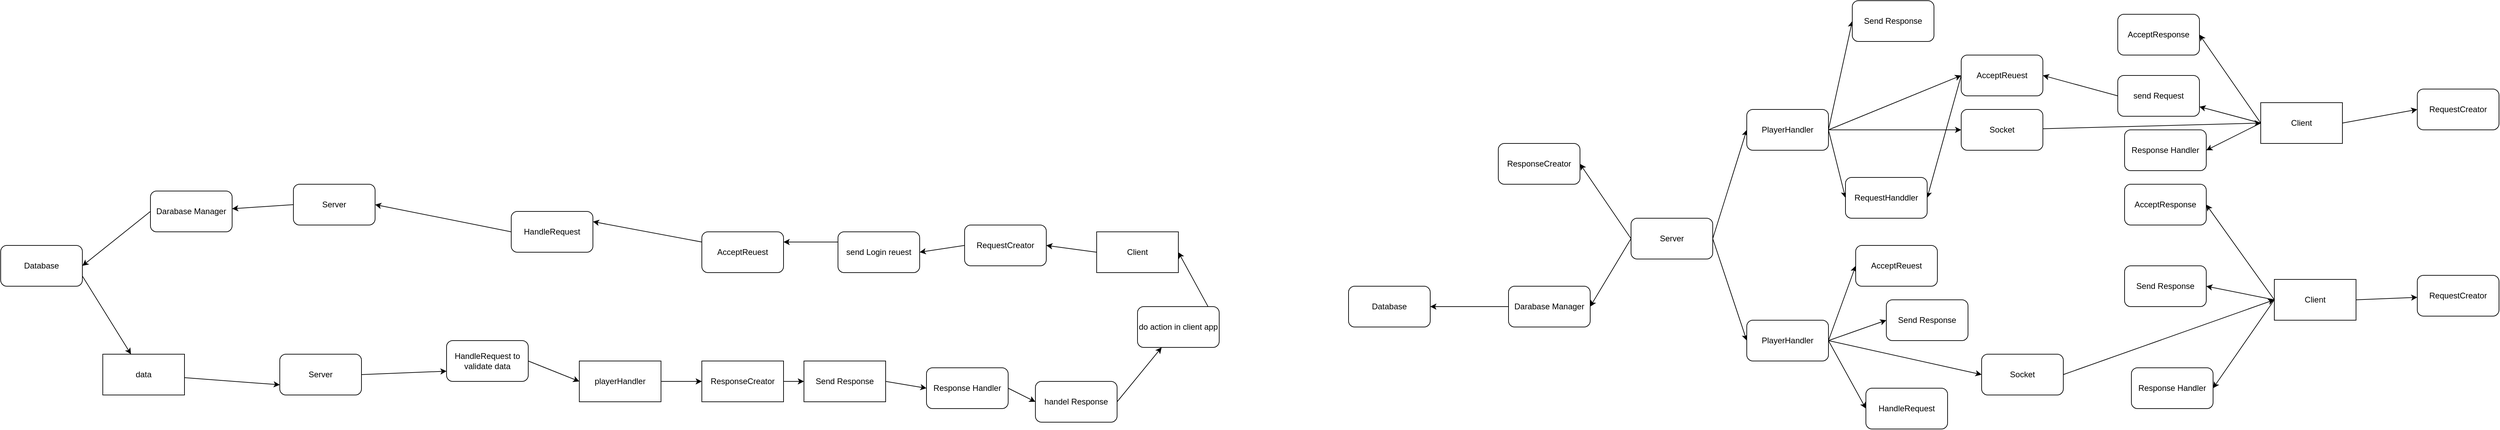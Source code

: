 <mxfile version="15.4.0" type="device"><diagram id="LMUKFBGIwl95WHuYoS4z" name="Page-1"><mxGraphModel dx="5182" dy="1628" grid="1" gridSize="10" guides="1" tooltips="1" connect="1" arrows="1" fold="1" page="1" pageScale="1" pageWidth="1169" pageHeight="827" math="0" shadow="0"><root><mxCell id="0"/><mxCell id="1" parent="0"/><mxCell id="Tz8xTDUcJ7l2oxSUNc0j-4" style="edgeStyle=orthogonalEdgeStyle;rounded=0;orthogonalLoop=1;jettySize=auto;html=1;exitX=0;exitY=0.5;exitDx=0;exitDy=0;" edge="1" parent="1" source="Tz8xTDUcJ7l2oxSUNc0j-2" target="Tz8xTDUcJ7l2oxSUNc0j-3"><mxGeometry relative="1" as="geometry"/></mxCell><mxCell id="Tz8xTDUcJ7l2oxSUNc0j-2" value="Darabase Manager" style="rounded=1;whiteSpace=wrap;html=1;" vertex="1" parent="1"><mxGeometry x="95" y="430" width="120" height="60" as="geometry"/></mxCell><mxCell id="Tz8xTDUcJ7l2oxSUNc0j-3" value="Database" style="rounded=1;whiteSpace=wrap;html=1;" vertex="1" parent="1"><mxGeometry x="-140" y="430" width="120" height="60" as="geometry"/></mxCell><mxCell id="Tz8xTDUcJ7l2oxSUNc0j-11" style="edgeStyle=none;rounded=0;orthogonalLoop=1;jettySize=auto;html=1;exitX=0;exitY=0.5;exitDx=0;exitDy=0;entryX=1;entryY=0.5;entryDx=0;entryDy=0;" edge="1" parent="1" source="Tz8xTDUcJ7l2oxSUNc0j-5" target="Tz8xTDUcJ7l2oxSUNc0j-6"><mxGeometry relative="1" as="geometry"/></mxCell><mxCell id="Tz8xTDUcJ7l2oxSUNc0j-12" style="edgeStyle=none;rounded=0;orthogonalLoop=1;jettySize=auto;html=1;exitX=0;exitY=0.5;exitDx=0;exitDy=0;entryX=1;entryY=0.5;entryDx=0;entryDy=0;" edge="1" parent="1" source="Tz8xTDUcJ7l2oxSUNc0j-5" target="Tz8xTDUcJ7l2oxSUNc0j-7"><mxGeometry relative="1" as="geometry"/></mxCell><mxCell id="Tz8xTDUcJ7l2oxSUNc0j-40" style="edgeStyle=none;rounded=0;orthogonalLoop=1;jettySize=auto;html=1;exitX=0;exitY=0.5;exitDx=0;exitDy=0;" edge="1" parent="1" source="Tz8xTDUcJ7l2oxSUNc0j-5" target="Tz8xTDUcJ7l2oxSUNc0j-39"><mxGeometry relative="1" as="geometry"/></mxCell><mxCell id="Tz8xTDUcJ7l2oxSUNc0j-50" style="edgeStyle=none;rounded=0;orthogonalLoop=1;jettySize=auto;html=1;exitX=1;exitY=0.5;exitDx=0;exitDy=0;entryX=0;entryY=0.5;entryDx=0;entryDy=0;" edge="1" parent="1" source="Tz8xTDUcJ7l2oxSUNc0j-5" target="Tz8xTDUcJ7l2oxSUNc0j-49"><mxGeometry relative="1" as="geometry"/></mxCell><mxCell id="Tz8xTDUcJ7l2oxSUNc0j-5" value="Client&lt;br&gt;" style="rounded=0;whiteSpace=wrap;html=1;" vertex="1" parent="1"><mxGeometry x="1200" y="160" width="120" height="60" as="geometry"/></mxCell><mxCell id="Tz8xTDUcJ7l2oxSUNc0j-6" value="AcceptResponse" style="rounded=1;whiteSpace=wrap;html=1;" vertex="1" parent="1"><mxGeometry x="990" y="30" width="120" height="60" as="geometry"/></mxCell><mxCell id="Tz8xTDUcJ7l2oxSUNc0j-7" value="Response Handler" style="rounded=1;whiteSpace=wrap;html=1;" vertex="1" parent="1"><mxGeometry x="1000" y="200" width="120" height="60" as="geometry"/></mxCell><mxCell id="Tz8xTDUcJ7l2oxSUNc0j-20" style="edgeStyle=none;rounded=0;orthogonalLoop=1;jettySize=auto;html=1;exitX=1;exitY=0.5;exitDx=0;exitDy=0;entryX=0;entryY=0.5;entryDx=0;entryDy=0;" edge="1" parent="1" source="Tz8xTDUcJ7l2oxSUNc0j-13" target="Tz8xTDUcJ7l2oxSUNc0j-19"><mxGeometry relative="1" as="geometry"/></mxCell><mxCell id="Tz8xTDUcJ7l2oxSUNc0j-23" style="edgeStyle=none;rounded=0;orthogonalLoop=1;jettySize=auto;html=1;exitX=0;exitY=0.5;exitDx=0;exitDy=0;entryX=1;entryY=0.5;entryDx=0;entryDy=0;" edge="1" parent="1" source="Tz8xTDUcJ7l2oxSUNc0j-13" target="Tz8xTDUcJ7l2oxSUNc0j-2"><mxGeometry relative="1" as="geometry"/></mxCell><mxCell id="Tz8xTDUcJ7l2oxSUNc0j-36" style="edgeStyle=none;rounded=0;orthogonalLoop=1;jettySize=auto;html=1;exitX=1;exitY=0.5;exitDx=0;exitDy=0;entryX=0;entryY=0.5;entryDx=0;entryDy=0;" edge="1" parent="1" source="Tz8xTDUcJ7l2oxSUNc0j-13" target="Tz8xTDUcJ7l2oxSUNc0j-33"><mxGeometry relative="1" as="geometry"/></mxCell><mxCell id="Tz8xTDUcJ7l2oxSUNc0j-55" style="edgeStyle=none;rounded=0;orthogonalLoop=1;jettySize=auto;html=1;exitX=0;exitY=0.5;exitDx=0;exitDy=0;entryX=1;entryY=0.5;entryDx=0;entryDy=0;" edge="1" parent="1" source="Tz8xTDUcJ7l2oxSUNc0j-13" target="Tz8xTDUcJ7l2oxSUNc0j-53"><mxGeometry relative="1" as="geometry"/></mxCell><mxCell id="Tz8xTDUcJ7l2oxSUNc0j-13" value="Server" style="rounded=1;whiteSpace=wrap;html=1;" vertex="1" parent="1"><mxGeometry x="275" y="330" width="120" height="60" as="geometry"/></mxCell><mxCell id="Tz8xTDUcJ7l2oxSUNc0j-14" style="edgeStyle=none;rounded=0;orthogonalLoop=1;jettySize=auto;html=1;exitX=0;exitY=0.5;exitDx=0;exitDy=0;entryX=1;entryY=0.5;entryDx=0;entryDy=0;" edge="1" parent="1" source="Tz8xTDUcJ7l2oxSUNc0j-16" target="Tz8xTDUcJ7l2oxSUNc0j-17"><mxGeometry relative="1" as="geometry"/></mxCell><mxCell id="Tz8xTDUcJ7l2oxSUNc0j-15" style="edgeStyle=none;rounded=0;orthogonalLoop=1;jettySize=auto;html=1;exitX=0;exitY=0.5;exitDx=0;exitDy=0;entryX=1;entryY=0.5;entryDx=0;entryDy=0;" edge="1" parent="1" source="Tz8xTDUcJ7l2oxSUNc0j-16" target="Tz8xTDUcJ7l2oxSUNc0j-18"><mxGeometry relative="1" as="geometry"/></mxCell><mxCell id="Tz8xTDUcJ7l2oxSUNc0j-42" style="edgeStyle=none;rounded=0;orthogonalLoop=1;jettySize=auto;html=1;exitX=0;exitY=0.5;exitDx=0;exitDy=0;entryX=1;entryY=0.5;entryDx=0;entryDy=0;" edge="1" parent="1" source="Tz8xTDUcJ7l2oxSUNc0j-16" target="Tz8xTDUcJ7l2oxSUNc0j-41"><mxGeometry relative="1" as="geometry"/></mxCell><mxCell id="Tz8xTDUcJ7l2oxSUNc0j-52" style="edgeStyle=none;rounded=0;orthogonalLoop=1;jettySize=auto;html=1;exitX=1;exitY=0.5;exitDx=0;exitDy=0;" edge="1" parent="1" source="Tz8xTDUcJ7l2oxSUNc0j-16" target="Tz8xTDUcJ7l2oxSUNc0j-51"><mxGeometry relative="1" as="geometry"/></mxCell><mxCell id="Tz8xTDUcJ7l2oxSUNc0j-16" value="Client&lt;br&gt;" style="rounded=0;whiteSpace=wrap;html=1;" vertex="1" parent="1"><mxGeometry x="1220" y="420" width="120" height="60" as="geometry"/></mxCell><mxCell id="Tz8xTDUcJ7l2oxSUNc0j-17" value="AcceptResponse" style="rounded=1;whiteSpace=wrap;html=1;" vertex="1" parent="1"><mxGeometry x="1000" y="280" width="120" height="60" as="geometry"/></mxCell><mxCell id="Tz8xTDUcJ7l2oxSUNc0j-18" value="Response Handler" style="rounded=1;whiteSpace=wrap;html=1;" vertex="1" parent="1"><mxGeometry x="1010" y="550" width="120" height="60" as="geometry"/></mxCell><mxCell id="Tz8xTDUcJ7l2oxSUNc0j-25" style="edgeStyle=none;rounded=0;orthogonalLoop=1;jettySize=auto;html=1;exitX=1;exitY=0.5;exitDx=0;exitDy=0;entryX=0;entryY=0.5;entryDx=0;entryDy=0;" edge="1" parent="1" source="Tz8xTDUcJ7l2oxSUNc0j-19" target="Tz8xTDUcJ7l2oxSUNc0j-24"><mxGeometry relative="1" as="geometry"/></mxCell><mxCell id="Tz8xTDUcJ7l2oxSUNc0j-27" style="edgeStyle=none;rounded=0;orthogonalLoop=1;jettySize=auto;html=1;exitX=1;exitY=0.5;exitDx=0;exitDy=0;entryX=0;entryY=0.5;entryDx=0;entryDy=0;" edge="1" parent="1" source="Tz8xTDUcJ7l2oxSUNc0j-19" target="Tz8xTDUcJ7l2oxSUNc0j-26"><mxGeometry relative="1" as="geometry"/></mxCell><mxCell id="Tz8xTDUcJ7l2oxSUNc0j-29" style="edgeStyle=none;rounded=0;orthogonalLoop=1;jettySize=auto;html=1;exitX=1;exitY=0.5;exitDx=0;exitDy=0;entryX=0;entryY=0.5;entryDx=0;entryDy=0;" edge="1" parent="1" source="Tz8xTDUcJ7l2oxSUNc0j-19" target="Tz8xTDUcJ7l2oxSUNc0j-28"><mxGeometry relative="1" as="geometry"/></mxCell><mxCell id="Tz8xTDUcJ7l2oxSUNc0j-44" style="edgeStyle=none;rounded=0;orthogonalLoop=1;jettySize=auto;html=1;exitX=1;exitY=0.5;exitDx=0;exitDy=0;entryX=0;entryY=0.5;entryDx=0;entryDy=0;" edge="1" parent="1" source="Tz8xTDUcJ7l2oxSUNc0j-19" target="Tz8xTDUcJ7l2oxSUNc0j-43"><mxGeometry relative="1" as="geometry"/></mxCell><mxCell id="Tz8xTDUcJ7l2oxSUNc0j-19" value="PlayerHandler" style="rounded=1;whiteSpace=wrap;html=1;" vertex="1" parent="1"><mxGeometry x="445" y="170" width="120" height="60" as="geometry"/></mxCell><mxCell id="Tz8xTDUcJ7l2oxSUNc0j-57" style="edgeStyle=none;rounded=0;orthogonalLoop=1;jettySize=auto;html=1;exitX=0;exitY=0.5;exitDx=0;exitDy=0;entryX=1;entryY=0.5;entryDx=0;entryDy=0;" edge="1" parent="1" source="Tz8xTDUcJ7l2oxSUNc0j-24" target="Tz8xTDUcJ7l2oxSUNc0j-26"><mxGeometry relative="1" as="geometry"/></mxCell><mxCell id="Tz8xTDUcJ7l2oxSUNc0j-24" value="AcceptReuest" style="rounded=1;whiteSpace=wrap;html=1;" vertex="1" parent="1"><mxGeometry x="760" y="90" width="120" height="60" as="geometry"/></mxCell><mxCell id="Tz8xTDUcJ7l2oxSUNc0j-26" value="RequestHanddler" style="rounded=1;whiteSpace=wrap;html=1;" vertex="1" parent="1"><mxGeometry x="590" y="270" width="120" height="60" as="geometry"/></mxCell><mxCell id="Tz8xTDUcJ7l2oxSUNc0j-28" value="Send Response" style="rounded=1;whiteSpace=wrap;html=1;" vertex="1" parent="1"><mxGeometry x="600" y="10" width="120" height="60" as="geometry"/></mxCell><mxCell id="Tz8xTDUcJ7l2oxSUNc0j-30" style="edgeStyle=none;rounded=0;orthogonalLoop=1;jettySize=auto;html=1;exitX=1;exitY=0.5;exitDx=0;exitDy=0;entryX=0;entryY=0.5;entryDx=0;entryDy=0;" edge="1" parent="1" source="Tz8xTDUcJ7l2oxSUNc0j-33" target="Tz8xTDUcJ7l2oxSUNc0j-34"><mxGeometry relative="1" as="geometry"/></mxCell><mxCell id="Tz8xTDUcJ7l2oxSUNc0j-32" style="edgeStyle=none;rounded=0;orthogonalLoop=1;jettySize=auto;html=1;exitX=1;exitY=0.5;exitDx=0;exitDy=0;entryX=0;entryY=0.5;entryDx=0;entryDy=0;" edge="1" parent="1" source="Tz8xTDUcJ7l2oxSUNc0j-33" target="Tz8xTDUcJ7l2oxSUNc0j-35"><mxGeometry relative="1" as="geometry"/></mxCell><mxCell id="Tz8xTDUcJ7l2oxSUNc0j-38" style="edgeStyle=none;rounded=0;orthogonalLoop=1;jettySize=auto;html=1;exitX=1;exitY=0.5;exitDx=0;exitDy=0;entryX=0;entryY=0.5;entryDx=0;entryDy=0;" edge="1" parent="1" source="Tz8xTDUcJ7l2oxSUNc0j-33" target="Tz8xTDUcJ7l2oxSUNc0j-37"><mxGeometry relative="1" as="geometry"/></mxCell><mxCell id="Tz8xTDUcJ7l2oxSUNc0j-47" style="edgeStyle=none;rounded=0;orthogonalLoop=1;jettySize=auto;html=1;exitX=1;exitY=0.5;exitDx=0;exitDy=0;entryX=0;entryY=0.5;entryDx=0;entryDy=0;" edge="1" parent="1" source="Tz8xTDUcJ7l2oxSUNc0j-33" target="Tz8xTDUcJ7l2oxSUNc0j-46"><mxGeometry relative="1" as="geometry"/></mxCell><mxCell id="Tz8xTDUcJ7l2oxSUNc0j-33" value="PlayerHandler" style="rounded=1;whiteSpace=wrap;html=1;" vertex="1" parent="1"><mxGeometry x="445" y="480" width="120" height="60" as="geometry"/></mxCell><mxCell id="Tz8xTDUcJ7l2oxSUNc0j-34" value="AcceptReuest" style="rounded=1;whiteSpace=wrap;html=1;" vertex="1" parent="1"><mxGeometry x="605" y="370" width="120" height="60" as="geometry"/></mxCell><mxCell id="Tz8xTDUcJ7l2oxSUNc0j-35" value="Send Response" style="rounded=1;whiteSpace=wrap;html=1;" vertex="1" parent="1"><mxGeometry x="650" y="450" width="120" height="60" as="geometry"/></mxCell><mxCell id="Tz8xTDUcJ7l2oxSUNc0j-37" value="HandleRequest" style="rounded=1;whiteSpace=wrap;html=1;" vertex="1" parent="1"><mxGeometry x="620" y="580" width="120" height="60" as="geometry"/></mxCell><mxCell id="Tz8xTDUcJ7l2oxSUNc0j-56" style="edgeStyle=none;rounded=0;orthogonalLoop=1;jettySize=auto;html=1;exitX=0;exitY=0.5;exitDx=0;exitDy=0;entryX=1;entryY=0.5;entryDx=0;entryDy=0;" edge="1" parent="1" source="Tz8xTDUcJ7l2oxSUNc0j-39" target="Tz8xTDUcJ7l2oxSUNc0j-24"><mxGeometry relative="1" as="geometry"/></mxCell><mxCell id="Tz8xTDUcJ7l2oxSUNc0j-39" value="send Request" style="rounded=1;whiteSpace=wrap;html=1;" vertex="1" parent="1"><mxGeometry x="990" y="120" width="120" height="60" as="geometry"/></mxCell><mxCell id="Tz8xTDUcJ7l2oxSUNc0j-41" value="Send Response" style="rounded=1;whiteSpace=wrap;html=1;" vertex="1" parent="1"><mxGeometry x="1000" y="400" width="120" height="60" as="geometry"/></mxCell><mxCell id="Tz8xTDUcJ7l2oxSUNc0j-45" style="edgeStyle=none;rounded=0;orthogonalLoop=1;jettySize=auto;html=1;entryX=0;entryY=0.5;entryDx=0;entryDy=0;" edge="1" parent="1" source="Tz8xTDUcJ7l2oxSUNc0j-43" target="Tz8xTDUcJ7l2oxSUNc0j-5"><mxGeometry relative="1" as="geometry"/></mxCell><mxCell id="Tz8xTDUcJ7l2oxSUNc0j-43" value="Socket" style="rounded=1;whiteSpace=wrap;html=1;" vertex="1" parent="1"><mxGeometry x="760" y="170" width="120" height="60" as="geometry"/></mxCell><mxCell id="Tz8xTDUcJ7l2oxSUNc0j-48" style="edgeStyle=none;rounded=0;orthogonalLoop=1;jettySize=auto;html=1;exitX=1;exitY=0.5;exitDx=0;exitDy=0;entryX=0;entryY=0.5;entryDx=0;entryDy=0;" edge="1" parent="1" source="Tz8xTDUcJ7l2oxSUNc0j-46" target="Tz8xTDUcJ7l2oxSUNc0j-16"><mxGeometry relative="1" as="geometry"/></mxCell><mxCell id="Tz8xTDUcJ7l2oxSUNc0j-46" value="Socket" style="rounded=1;whiteSpace=wrap;html=1;" vertex="1" parent="1"><mxGeometry x="790" y="530" width="120" height="60" as="geometry"/></mxCell><mxCell id="Tz8xTDUcJ7l2oxSUNc0j-49" value="RequestCreator" style="rounded=1;whiteSpace=wrap;html=1;" vertex="1" parent="1"><mxGeometry x="1430" y="140" width="120" height="60" as="geometry"/></mxCell><mxCell id="Tz8xTDUcJ7l2oxSUNc0j-51" value="RequestCreator" style="rounded=1;whiteSpace=wrap;html=1;" vertex="1" parent="1"><mxGeometry x="1430" y="414" width="120" height="60" as="geometry"/></mxCell><mxCell id="Tz8xTDUcJ7l2oxSUNc0j-53" value="ResponseCreator" style="rounded=1;whiteSpace=wrap;html=1;" vertex="1" parent="1"><mxGeometry x="80" y="220" width="120" height="60" as="geometry"/></mxCell><mxCell id="Tz8xTDUcJ7l2oxSUNc0j-66" style="edgeStyle=none;rounded=0;orthogonalLoop=1;jettySize=auto;html=1;exitX=0;exitY=0.5;exitDx=0;exitDy=0;entryX=1;entryY=0.5;entryDx=0;entryDy=0;" edge="1" parent="1" source="Tz8xTDUcJ7l2oxSUNc0j-58" target="Tz8xTDUcJ7l2oxSUNc0j-65"><mxGeometry relative="1" as="geometry"/></mxCell><mxCell id="Tz8xTDUcJ7l2oxSUNc0j-58" value="Client&lt;br&gt;" style="rounded=0;whiteSpace=wrap;html=1;" vertex="1" parent="1"><mxGeometry x="-510" y="350" width="120" height="60" as="geometry"/></mxCell><mxCell id="Tz8xTDUcJ7l2oxSUNc0j-62" style="edgeStyle=none;rounded=0;orthogonalLoop=1;jettySize=auto;html=1;exitX=0;exitY=0.25;exitDx=0;exitDy=0;entryX=1;entryY=0.25;entryDx=0;entryDy=0;" edge="1" parent="1" source="Tz8xTDUcJ7l2oxSUNc0j-59" target="Tz8xTDUcJ7l2oxSUNc0j-61"><mxGeometry relative="1" as="geometry"/></mxCell><mxCell id="Tz8xTDUcJ7l2oxSUNc0j-59" value="send Login reuest" style="rounded=1;whiteSpace=wrap;html=1;" vertex="1" parent="1"><mxGeometry x="-890" y="350" width="120" height="60" as="geometry"/></mxCell><mxCell id="Tz8xTDUcJ7l2oxSUNc0j-64" style="edgeStyle=none;rounded=0;orthogonalLoop=1;jettySize=auto;html=1;exitX=0;exitY=0.25;exitDx=0;exitDy=0;entryX=1;entryY=0.25;entryDx=0;entryDy=0;" edge="1" parent="1" source="Tz8xTDUcJ7l2oxSUNc0j-61" target="Tz8xTDUcJ7l2oxSUNc0j-63"><mxGeometry relative="1" as="geometry"/></mxCell><mxCell id="Tz8xTDUcJ7l2oxSUNc0j-61" value="AcceptReuest" style="rounded=1;whiteSpace=wrap;html=1;" vertex="1" parent="1"><mxGeometry x="-1090" y="350" width="120" height="60" as="geometry"/></mxCell><mxCell id="Tz8xTDUcJ7l2oxSUNc0j-75" style="edgeStyle=none;rounded=0;orthogonalLoop=1;jettySize=auto;html=1;exitX=0;exitY=0.5;exitDx=0;exitDy=0;entryX=1;entryY=0.5;entryDx=0;entryDy=0;" edge="1" parent="1" source="Tz8xTDUcJ7l2oxSUNc0j-63" target="Tz8xTDUcJ7l2oxSUNc0j-74"><mxGeometry relative="1" as="geometry"/></mxCell><mxCell id="Tz8xTDUcJ7l2oxSUNc0j-63" value="HandleRequest" style="rounded=1;whiteSpace=wrap;html=1;" vertex="1" parent="1"><mxGeometry x="-1370" y="320" width="120" height="60" as="geometry"/></mxCell><mxCell id="Tz8xTDUcJ7l2oxSUNc0j-67" style="edgeStyle=none;rounded=0;orthogonalLoop=1;jettySize=auto;html=1;exitX=0;exitY=0.5;exitDx=0;exitDy=0;entryX=1;entryY=0.5;entryDx=0;entryDy=0;" edge="1" parent="1" source="Tz8xTDUcJ7l2oxSUNc0j-65" target="Tz8xTDUcJ7l2oxSUNc0j-59"><mxGeometry relative="1" as="geometry"/></mxCell><mxCell id="Tz8xTDUcJ7l2oxSUNc0j-65" value="RequestCreator" style="rounded=1;whiteSpace=wrap;html=1;" vertex="1" parent="1"><mxGeometry x="-704" y="340" width="120" height="60" as="geometry"/></mxCell><mxCell id="Tz8xTDUcJ7l2oxSUNc0j-77" style="edgeStyle=none;rounded=0;orthogonalLoop=1;jettySize=auto;html=1;exitX=0;exitY=0.5;exitDx=0;exitDy=0;" edge="1" parent="1" source="Tz8xTDUcJ7l2oxSUNc0j-74" target="Tz8xTDUcJ7l2oxSUNc0j-76"><mxGeometry relative="1" as="geometry"/></mxCell><mxCell id="Tz8xTDUcJ7l2oxSUNc0j-74" value="Server" style="rounded=1;whiteSpace=wrap;html=1;" vertex="1" parent="1"><mxGeometry x="-1690" y="280" width="120" height="60" as="geometry"/></mxCell><mxCell id="Tz8xTDUcJ7l2oxSUNc0j-79" style="edgeStyle=none;rounded=0;orthogonalLoop=1;jettySize=auto;html=1;exitX=0;exitY=0.5;exitDx=0;exitDy=0;entryX=1;entryY=0.5;entryDx=0;entryDy=0;" edge="1" parent="1" source="Tz8xTDUcJ7l2oxSUNc0j-76" target="Tz8xTDUcJ7l2oxSUNc0j-78"><mxGeometry relative="1" as="geometry"/></mxCell><mxCell id="Tz8xTDUcJ7l2oxSUNc0j-76" value="Darabase Manager" style="rounded=1;whiteSpace=wrap;html=1;" vertex="1" parent="1"><mxGeometry x="-1900" y="290" width="120" height="60" as="geometry"/></mxCell><mxCell id="Tz8xTDUcJ7l2oxSUNc0j-80" style="edgeStyle=none;rounded=0;orthogonalLoop=1;jettySize=auto;html=1;exitX=1;exitY=0.75;exitDx=0;exitDy=0;" edge="1" parent="1" source="Tz8xTDUcJ7l2oxSUNc0j-78" target="Tz8xTDUcJ7l2oxSUNc0j-81"><mxGeometry relative="1" as="geometry"><mxPoint x="-1980" y="440" as="targetPoint"/></mxGeometry></mxCell><mxCell id="Tz8xTDUcJ7l2oxSUNc0j-78" value="Database" style="rounded=1;whiteSpace=wrap;html=1;" vertex="1" parent="1"><mxGeometry x="-2120" y="370" width="120" height="60" as="geometry"/></mxCell><mxCell id="Tz8xTDUcJ7l2oxSUNc0j-84" style="edgeStyle=none;rounded=0;orthogonalLoop=1;jettySize=auto;html=1;entryX=0;entryY=0.75;entryDx=0;entryDy=0;" edge="1" parent="1" source="Tz8xTDUcJ7l2oxSUNc0j-81" target="Tz8xTDUcJ7l2oxSUNc0j-83"><mxGeometry relative="1" as="geometry"/></mxCell><mxCell id="Tz8xTDUcJ7l2oxSUNc0j-81" value="data" style="rounded=0;whiteSpace=wrap;html=1;" vertex="1" parent="1"><mxGeometry x="-1970" y="530" width="120" height="60" as="geometry"/></mxCell><mxCell id="Tz8xTDUcJ7l2oxSUNc0j-89" style="edgeStyle=none;rounded=0;orthogonalLoop=1;jettySize=auto;html=1;exitX=1;exitY=0.5;exitDx=0;exitDy=0;entryX=0;entryY=0.5;entryDx=0;entryDy=0;" edge="1" parent="1" source="Tz8xTDUcJ7l2oxSUNc0j-82" target="Tz8xTDUcJ7l2oxSUNc0j-87"><mxGeometry relative="1" as="geometry"/></mxCell><mxCell id="Tz8xTDUcJ7l2oxSUNc0j-82" value="HandleRequest to validate data" style="rounded=1;whiteSpace=wrap;html=1;" vertex="1" parent="1"><mxGeometry x="-1465" y="510" width="120" height="60" as="geometry"/></mxCell><mxCell id="Tz8xTDUcJ7l2oxSUNc0j-85" style="edgeStyle=none;rounded=0;orthogonalLoop=1;jettySize=auto;html=1;exitX=1;exitY=0.5;exitDx=0;exitDy=0;entryX=0;entryY=0.75;entryDx=0;entryDy=0;" edge="1" parent="1" source="Tz8xTDUcJ7l2oxSUNc0j-83" target="Tz8xTDUcJ7l2oxSUNc0j-82"><mxGeometry relative="1" as="geometry"/></mxCell><mxCell id="Tz8xTDUcJ7l2oxSUNc0j-83" value="Server" style="rounded=1;whiteSpace=wrap;html=1;" vertex="1" parent="1"><mxGeometry x="-1710" y="530" width="120" height="60" as="geometry"/></mxCell><mxCell id="Tz8xTDUcJ7l2oxSUNc0j-102" style="edgeStyle=none;rounded=0;orthogonalLoop=1;jettySize=auto;html=1;exitX=1;exitY=0.5;exitDx=0;exitDy=0;entryX=0;entryY=0.5;entryDx=0;entryDy=0;" edge="1" parent="1" source="Tz8xTDUcJ7l2oxSUNc0j-86" target="Tz8xTDUcJ7l2oxSUNc0j-91"><mxGeometry relative="1" as="geometry"/></mxCell><mxCell id="Tz8xTDUcJ7l2oxSUNc0j-86" value="ResponseCreator" style="rounded=0;whiteSpace=wrap;html=1;" vertex="1" parent="1"><mxGeometry x="-1090" y="540" width="120" height="60" as="geometry"/></mxCell><mxCell id="Tz8xTDUcJ7l2oxSUNc0j-90" style="edgeStyle=none;rounded=0;orthogonalLoop=1;jettySize=auto;html=1;exitX=1;exitY=0.5;exitDx=0;exitDy=0;entryX=0;entryY=0.5;entryDx=0;entryDy=0;" edge="1" parent="1" source="Tz8xTDUcJ7l2oxSUNc0j-87" target="Tz8xTDUcJ7l2oxSUNc0j-86"><mxGeometry relative="1" as="geometry"/></mxCell><mxCell id="Tz8xTDUcJ7l2oxSUNc0j-87" value="playerHandler" style="rounded=0;whiteSpace=wrap;html=1;" vertex="1" parent="1"><mxGeometry x="-1270" y="540" width="120" height="60" as="geometry"/></mxCell><mxCell id="Tz8xTDUcJ7l2oxSUNc0j-94" style="edgeStyle=none;rounded=0;orthogonalLoop=1;jettySize=auto;html=1;exitX=1;exitY=0.5;exitDx=0;exitDy=0;entryX=0;entryY=0.5;entryDx=0;entryDy=0;" edge="1" parent="1" source="Tz8xTDUcJ7l2oxSUNc0j-91" target="Tz8xTDUcJ7l2oxSUNc0j-93"><mxGeometry relative="1" as="geometry"/></mxCell><mxCell id="Tz8xTDUcJ7l2oxSUNc0j-91" value="Send Response" style="rounded=0;whiteSpace=wrap;html=1;" vertex="1" parent="1"><mxGeometry x="-940" y="540" width="120" height="60" as="geometry"/></mxCell><mxCell id="Tz8xTDUcJ7l2oxSUNc0j-96" style="edgeStyle=none;rounded=0;orthogonalLoop=1;jettySize=auto;html=1;exitX=1;exitY=0.5;exitDx=0;exitDy=0;entryX=0;entryY=0.5;entryDx=0;entryDy=0;" edge="1" parent="1" source="Tz8xTDUcJ7l2oxSUNc0j-93" target="Tz8xTDUcJ7l2oxSUNc0j-95"><mxGeometry relative="1" as="geometry"/></mxCell><mxCell id="Tz8xTDUcJ7l2oxSUNc0j-93" value="Response Handler" style="rounded=1;whiteSpace=wrap;html=1;" vertex="1" parent="1"><mxGeometry x="-760" y="550" width="120" height="60" as="geometry"/></mxCell><mxCell id="Tz8xTDUcJ7l2oxSUNc0j-99" style="edgeStyle=none;rounded=0;orthogonalLoop=1;jettySize=auto;html=1;exitX=1;exitY=0.5;exitDx=0;exitDy=0;" edge="1" parent="1" source="Tz8xTDUcJ7l2oxSUNc0j-95" target="Tz8xTDUcJ7l2oxSUNc0j-98"><mxGeometry relative="1" as="geometry"/></mxCell><mxCell id="Tz8xTDUcJ7l2oxSUNc0j-95" value="handel Response" style="rounded=1;whiteSpace=wrap;html=1;" vertex="1" parent="1"><mxGeometry x="-600" y="570" width="120" height="60" as="geometry"/></mxCell><mxCell id="Tz8xTDUcJ7l2oxSUNc0j-100" style="edgeStyle=none;rounded=0;orthogonalLoop=1;jettySize=auto;html=1;exitX=1;exitY=0.5;exitDx=0;exitDy=0;entryX=1;entryY=0.5;entryDx=0;entryDy=0;" edge="1" parent="1" source="Tz8xTDUcJ7l2oxSUNc0j-98" target="Tz8xTDUcJ7l2oxSUNc0j-58"><mxGeometry relative="1" as="geometry"/></mxCell><mxCell id="Tz8xTDUcJ7l2oxSUNc0j-98" value="do action in client app" style="rounded=1;whiteSpace=wrap;html=1;" vertex="1" parent="1"><mxGeometry x="-450" y="460" width="120" height="60" as="geometry"/></mxCell></root></mxGraphModel></diagram></mxfile>